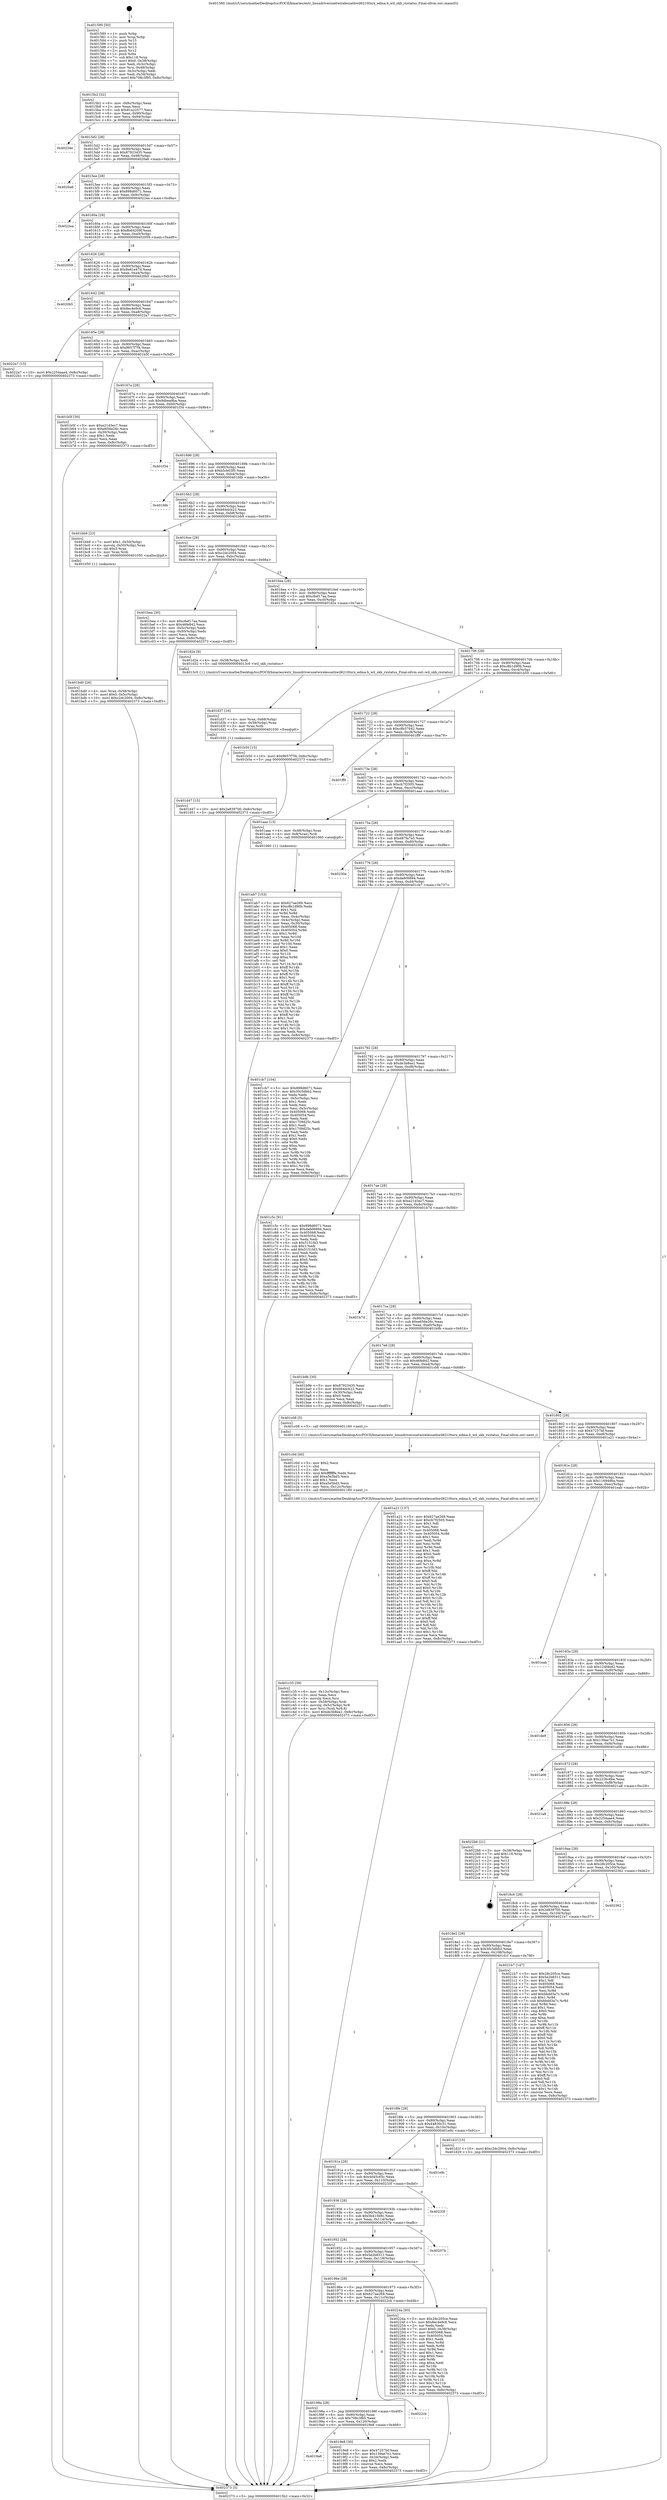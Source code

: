 digraph "0x401580" {
  label = "0x401580 (/mnt/c/Users/mathe/Desktop/tcc/POCII/binaries/extr_linuxdriversnetwirelessathwil6210txrx_edma.h_wil_skb_rxstatus_Final-ollvm.out::main(0))"
  labelloc = "t"
  node[shape=record]

  Entry [label="",width=0.3,height=0.3,shape=circle,fillcolor=black,style=filled]
  "0x4015b2" [label="{
     0x4015b2 [32]\l
     | [instrs]\l
     &nbsp;&nbsp;0x4015b2 \<+6\>: mov -0x8c(%rbp),%eax\l
     &nbsp;&nbsp;0x4015b8 \<+2\>: mov %eax,%ecx\l
     &nbsp;&nbsp;0x4015ba \<+6\>: sub $0x81a22577,%ecx\l
     &nbsp;&nbsp;0x4015c0 \<+6\>: mov %eax,-0x90(%rbp)\l
     &nbsp;&nbsp;0x4015c6 \<+6\>: mov %ecx,-0x94(%rbp)\l
     &nbsp;&nbsp;0x4015cc \<+6\>: je 000000000040234e \<main+0xdce\>\l
  }"]
  "0x40234e" [label="{
     0x40234e\l
  }", style=dashed]
  "0x4015d2" [label="{
     0x4015d2 [28]\l
     | [instrs]\l
     &nbsp;&nbsp;0x4015d2 \<+5\>: jmp 00000000004015d7 \<main+0x57\>\l
     &nbsp;&nbsp;0x4015d7 \<+6\>: mov -0x90(%rbp),%eax\l
     &nbsp;&nbsp;0x4015dd \<+5\>: sub $0x87923435,%eax\l
     &nbsp;&nbsp;0x4015e2 \<+6\>: mov %eax,-0x98(%rbp)\l
     &nbsp;&nbsp;0x4015e8 \<+6\>: je 00000000004020a6 \<main+0xb26\>\l
  }"]
  Exit [label="",width=0.3,height=0.3,shape=circle,fillcolor=black,style=filled,peripheries=2]
  "0x4020a6" [label="{
     0x4020a6\l
  }", style=dashed]
  "0x4015ee" [label="{
     0x4015ee [28]\l
     | [instrs]\l
     &nbsp;&nbsp;0x4015ee \<+5\>: jmp 00000000004015f3 \<main+0x73\>\l
     &nbsp;&nbsp;0x4015f3 \<+6\>: mov -0x90(%rbp),%eax\l
     &nbsp;&nbsp;0x4015f9 \<+5\>: sub $0x898d6071,%eax\l
     &nbsp;&nbsp;0x4015fe \<+6\>: mov %eax,-0x9c(%rbp)\l
     &nbsp;&nbsp;0x401604 \<+6\>: je 00000000004022ea \<main+0xd6a\>\l
  }"]
  "0x401d47" [label="{
     0x401d47 [15]\l
     | [instrs]\l
     &nbsp;&nbsp;0x401d47 \<+10\>: movl $0x2e839700,-0x8c(%rbp)\l
     &nbsp;&nbsp;0x401d51 \<+5\>: jmp 0000000000402373 \<main+0xdf3\>\l
  }"]
  "0x4022ea" [label="{
     0x4022ea\l
  }", style=dashed]
  "0x40160a" [label="{
     0x40160a [28]\l
     | [instrs]\l
     &nbsp;&nbsp;0x40160a \<+5\>: jmp 000000000040160f \<main+0x8f\>\l
     &nbsp;&nbsp;0x40160f \<+6\>: mov -0x90(%rbp),%eax\l
     &nbsp;&nbsp;0x401615 \<+5\>: sub $0x8b64209f,%eax\l
     &nbsp;&nbsp;0x40161a \<+6\>: mov %eax,-0xa0(%rbp)\l
     &nbsp;&nbsp;0x401620 \<+6\>: je 0000000000402059 \<main+0xad9\>\l
  }"]
  "0x401d37" [label="{
     0x401d37 [16]\l
     | [instrs]\l
     &nbsp;&nbsp;0x401d37 \<+4\>: mov %rax,-0x68(%rbp)\l
     &nbsp;&nbsp;0x401d3b \<+4\>: mov -0x58(%rbp),%rax\l
     &nbsp;&nbsp;0x401d3f \<+3\>: mov %rax,%rdi\l
     &nbsp;&nbsp;0x401d42 \<+5\>: call 0000000000401030 \<free@plt\>\l
     | [calls]\l
     &nbsp;&nbsp;0x401030 \{1\} (unknown)\l
  }"]
  "0x402059" [label="{
     0x402059\l
  }", style=dashed]
  "0x401626" [label="{
     0x401626 [28]\l
     | [instrs]\l
     &nbsp;&nbsp;0x401626 \<+5\>: jmp 000000000040162b \<main+0xab\>\l
     &nbsp;&nbsp;0x40162b \<+6\>: mov -0x90(%rbp),%eax\l
     &nbsp;&nbsp;0x401631 \<+5\>: sub $0x8e61e47d,%eax\l
     &nbsp;&nbsp;0x401636 \<+6\>: mov %eax,-0xa4(%rbp)\l
     &nbsp;&nbsp;0x40163c \<+6\>: je 00000000004020b5 \<main+0xb35\>\l
  }"]
  "0x401c35" [label="{
     0x401c35 [39]\l
     | [instrs]\l
     &nbsp;&nbsp;0x401c35 \<+6\>: mov -0x12c(%rbp),%ecx\l
     &nbsp;&nbsp;0x401c3b \<+3\>: imul %eax,%ecx\l
     &nbsp;&nbsp;0x401c3e \<+3\>: movslq %ecx,%rsi\l
     &nbsp;&nbsp;0x401c41 \<+4\>: mov -0x58(%rbp),%rdi\l
     &nbsp;&nbsp;0x401c45 \<+4\>: movslq -0x5c(%rbp),%r8\l
     &nbsp;&nbsp;0x401c49 \<+4\>: mov %rsi,(%rdi,%r8,8)\l
     &nbsp;&nbsp;0x401c4d \<+10\>: movl $0xde3b8ea1,-0x8c(%rbp)\l
     &nbsp;&nbsp;0x401c57 \<+5\>: jmp 0000000000402373 \<main+0xdf3\>\l
  }"]
  "0x4020b5" [label="{
     0x4020b5\l
  }", style=dashed]
  "0x401642" [label="{
     0x401642 [28]\l
     | [instrs]\l
     &nbsp;&nbsp;0x401642 \<+5\>: jmp 0000000000401647 \<main+0xc7\>\l
     &nbsp;&nbsp;0x401647 \<+6\>: mov -0x90(%rbp),%eax\l
     &nbsp;&nbsp;0x40164d \<+5\>: sub $0x8ec4e9c6,%eax\l
     &nbsp;&nbsp;0x401652 \<+6\>: mov %eax,-0xa8(%rbp)\l
     &nbsp;&nbsp;0x401658 \<+6\>: je 00000000004022a7 \<main+0xd27\>\l
  }"]
  "0x401c0d" [label="{
     0x401c0d [40]\l
     | [instrs]\l
     &nbsp;&nbsp;0x401c0d \<+5\>: mov $0x2,%ecx\l
     &nbsp;&nbsp;0x401c12 \<+1\>: cltd\l
     &nbsp;&nbsp;0x401c13 \<+2\>: idiv %ecx\l
     &nbsp;&nbsp;0x401c15 \<+6\>: imul $0xfffffffe,%edx,%ecx\l
     &nbsp;&nbsp;0x401c1b \<+6\>: add $0xa5e5bd3,%ecx\l
     &nbsp;&nbsp;0x401c21 \<+3\>: add $0x1,%ecx\l
     &nbsp;&nbsp;0x401c24 \<+6\>: sub $0xa5e5bd3,%ecx\l
     &nbsp;&nbsp;0x401c2a \<+6\>: mov %ecx,-0x12c(%rbp)\l
     &nbsp;&nbsp;0x401c30 \<+5\>: call 0000000000401160 \<next_i\>\l
     | [calls]\l
     &nbsp;&nbsp;0x401160 \{1\} (/mnt/c/Users/mathe/Desktop/tcc/POCII/binaries/extr_linuxdriversnetwirelessathwil6210txrx_edma.h_wil_skb_rxstatus_Final-ollvm.out::next_i)\l
  }"]
  "0x4022a7" [label="{
     0x4022a7 [15]\l
     | [instrs]\l
     &nbsp;&nbsp;0x4022a7 \<+10\>: movl $0x2254aae4,-0x8c(%rbp)\l
     &nbsp;&nbsp;0x4022b1 \<+5\>: jmp 0000000000402373 \<main+0xdf3\>\l
  }"]
  "0x40165e" [label="{
     0x40165e [28]\l
     | [instrs]\l
     &nbsp;&nbsp;0x40165e \<+5\>: jmp 0000000000401663 \<main+0xe3\>\l
     &nbsp;&nbsp;0x401663 \<+6\>: mov -0x90(%rbp),%eax\l
     &nbsp;&nbsp;0x401669 \<+5\>: sub $0x9657f7f4,%eax\l
     &nbsp;&nbsp;0x40166e \<+6\>: mov %eax,-0xac(%rbp)\l
     &nbsp;&nbsp;0x401674 \<+6\>: je 0000000000401b5f \<main+0x5df\>\l
  }"]
  "0x401bd0" [label="{
     0x401bd0 [26]\l
     | [instrs]\l
     &nbsp;&nbsp;0x401bd0 \<+4\>: mov %rax,-0x58(%rbp)\l
     &nbsp;&nbsp;0x401bd4 \<+7\>: movl $0x0,-0x5c(%rbp)\l
     &nbsp;&nbsp;0x401bdb \<+10\>: movl $0xc2dc2004,-0x8c(%rbp)\l
     &nbsp;&nbsp;0x401be5 \<+5\>: jmp 0000000000402373 \<main+0xdf3\>\l
  }"]
  "0x401b5f" [label="{
     0x401b5f [30]\l
     | [instrs]\l
     &nbsp;&nbsp;0x401b5f \<+5\>: mov $0xe21d3ec7,%eax\l
     &nbsp;&nbsp;0x401b64 \<+5\>: mov $0xe656e26c,%ecx\l
     &nbsp;&nbsp;0x401b69 \<+3\>: mov -0x30(%rbp),%edx\l
     &nbsp;&nbsp;0x401b6c \<+3\>: cmp $0x1,%edx\l
     &nbsp;&nbsp;0x401b6f \<+3\>: cmovl %ecx,%eax\l
     &nbsp;&nbsp;0x401b72 \<+6\>: mov %eax,-0x8c(%rbp)\l
     &nbsp;&nbsp;0x401b78 \<+5\>: jmp 0000000000402373 \<main+0xdf3\>\l
  }"]
  "0x40167a" [label="{
     0x40167a [28]\l
     | [instrs]\l
     &nbsp;&nbsp;0x40167a \<+5\>: jmp 000000000040167f \<main+0xff\>\l
     &nbsp;&nbsp;0x40167f \<+6\>: mov -0x90(%rbp),%eax\l
     &nbsp;&nbsp;0x401685 \<+5\>: sub $0x9dbea9ba,%eax\l
     &nbsp;&nbsp;0x40168a \<+6\>: mov %eax,-0xb0(%rbp)\l
     &nbsp;&nbsp;0x401690 \<+6\>: je 0000000000401f34 \<main+0x9b4\>\l
  }"]
  "0x401ab7" [label="{
     0x401ab7 [153]\l
     | [instrs]\l
     &nbsp;&nbsp;0x401ab7 \<+5\>: mov $0x627ae269,%ecx\l
     &nbsp;&nbsp;0x401abc \<+5\>: mov $0xc8b1d90b,%edx\l
     &nbsp;&nbsp;0x401ac1 \<+3\>: mov $0x1,%sil\l
     &nbsp;&nbsp;0x401ac4 \<+3\>: xor %r8d,%r8d\l
     &nbsp;&nbsp;0x401ac7 \<+3\>: mov %eax,-0x4c(%rbp)\l
     &nbsp;&nbsp;0x401aca \<+3\>: mov -0x4c(%rbp),%eax\l
     &nbsp;&nbsp;0x401acd \<+3\>: mov %eax,-0x30(%rbp)\l
     &nbsp;&nbsp;0x401ad0 \<+7\>: mov 0x405068,%eax\l
     &nbsp;&nbsp;0x401ad7 \<+8\>: mov 0x405054,%r9d\l
     &nbsp;&nbsp;0x401adf \<+4\>: sub $0x1,%r8d\l
     &nbsp;&nbsp;0x401ae3 \<+3\>: mov %eax,%r10d\l
     &nbsp;&nbsp;0x401ae6 \<+3\>: add %r8d,%r10d\l
     &nbsp;&nbsp;0x401ae9 \<+4\>: imul %r10d,%eax\l
     &nbsp;&nbsp;0x401aed \<+3\>: and $0x1,%eax\l
     &nbsp;&nbsp;0x401af0 \<+3\>: cmp $0x0,%eax\l
     &nbsp;&nbsp;0x401af3 \<+4\>: sete %r11b\l
     &nbsp;&nbsp;0x401af7 \<+4\>: cmp $0xa,%r9d\l
     &nbsp;&nbsp;0x401afb \<+3\>: setl %bl\l
     &nbsp;&nbsp;0x401afe \<+3\>: mov %r11b,%r14b\l
     &nbsp;&nbsp;0x401b01 \<+4\>: xor $0xff,%r14b\l
     &nbsp;&nbsp;0x401b05 \<+3\>: mov %bl,%r15b\l
     &nbsp;&nbsp;0x401b08 \<+4\>: xor $0xff,%r15b\l
     &nbsp;&nbsp;0x401b0c \<+4\>: xor $0x1,%sil\l
     &nbsp;&nbsp;0x401b10 \<+3\>: mov %r14b,%r12b\l
     &nbsp;&nbsp;0x401b13 \<+4\>: and $0xff,%r12b\l
     &nbsp;&nbsp;0x401b17 \<+3\>: and %sil,%r11b\l
     &nbsp;&nbsp;0x401b1a \<+3\>: mov %r15b,%r13b\l
     &nbsp;&nbsp;0x401b1d \<+4\>: and $0xff,%r13b\l
     &nbsp;&nbsp;0x401b21 \<+3\>: and %sil,%bl\l
     &nbsp;&nbsp;0x401b24 \<+3\>: or %r11b,%r12b\l
     &nbsp;&nbsp;0x401b27 \<+3\>: or %bl,%r13b\l
     &nbsp;&nbsp;0x401b2a \<+3\>: xor %r13b,%r12b\l
     &nbsp;&nbsp;0x401b2d \<+3\>: or %r15b,%r14b\l
     &nbsp;&nbsp;0x401b30 \<+4\>: xor $0xff,%r14b\l
     &nbsp;&nbsp;0x401b34 \<+4\>: or $0x1,%sil\l
     &nbsp;&nbsp;0x401b38 \<+3\>: and %sil,%r14b\l
     &nbsp;&nbsp;0x401b3b \<+3\>: or %r14b,%r12b\l
     &nbsp;&nbsp;0x401b3e \<+4\>: test $0x1,%r12b\l
     &nbsp;&nbsp;0x401b42 \<+3\>: cmovne %edx,%ecx\l
     &nbsp;&nbsp;0x401b45 \<+6\>: mov %ecx,-0x8c(%rbp)\l
     &nbsp;&nbsp;0x401b4b \<+5\>: jmp 0000000000402373 \<main+0xdf3\>\l
  }"]
  "0x401f34" [label="{
     0x401f34\l
  }", style=dashed]
  "0x401696" [label="{
     0x401696 [28]\l
     | [instrs]\l
     &nbsp;&nbsp;0x401696 \<+5\>: jmp 000000000040169b \<main+0x11b\>\l
     &nbsp;&nbsp;0x40169b \<+6\>: mov -0x90(%rbp),%eax\l
     &nbsp;&nbsp;0x4016a1 \<+5\>: sub $0xb5cb03f0,%eax\l
     &nbsp;&nbsp;0x4016a6 \<+6\>: mov %eax,-0xb4(%rbp)\l
     &nbsp;&nbsp;0x4016ac \<+6\>: je 0000000000401fdb \<main+0xa5b\>\l
  }"]
  "0x401580" [label="{
     0x401580 [50]\l
     | [instrs]\l
     &nbsp;&nbsp;0x401580 \<+1\>: push %rbp\l
     &nbsp;&nbsp;0x401581 \<+3\>: mov %rsp,%rbp\l
     &nbsp;&nbsp;0x401584 \<+2\>: push %r15\l
     &nbsp;&nbsp;0x401586 \<+2\>: push %r14\l
     &nbsp;&nbsp;0x401588 \<+2\>: push %r13\l
     &nbsp;&nbsp;0x40158a \<+2\>: push %r12\l
     &nbsp;&nbsp;0x40158c \<+1\>: push %rbx\l
     &nbsp;&nbsp;0x40158d \<+7\>: sub $0x118,%rsp\l
     &nbsp;&nbsp;0x401594 \<+7\>: movl $0x0,-0x38(%rbp)\l
     &nbsp;&nbsp;0x40159b \<+3\>: mov %edi,-0x3c(%rbp)\l
     &nbsp;&nbsp;0x40159e \<+4\>: mov %rsi,-0x48(%rbp)\l
     &nbsp;&nbsp;0x4015a2 \<+3\>: mov -0x3c(%rbp),%edi\l
     &nbsp;&nbsp;0x4015a5 \<+3\>: mov %edi,-0x34(%rbp)\l
     &nbsp;&nbsp;0x4015a8 \<+10\>: movl $0x708c3fb5,-0x8c(%rbp)\l
  }"]
  "0x401fdb" [label="{
     0x401fdb\l
  }", style=dashed]
  "0x4016b2" [label="{
     0x4016b2 [28]\l
     | [instrs]\l
     &nbsp;&nbsp;0x4016b2 \<+5\>: jmp 00000000004016b7 \<main+0x137\>\l
     &nbsp;&nbsp;0x4016b7 \<+6\>: mov -0x90(%rbp),%eax\l
     &nbsp;&nbsp;0x4016bd \<+5\>: sub $0xb64dcb22,%eax\l
     &nbsp;&nbsp;0x4016c2 \<+6\>: mov %eax,-0xb8(%rbp)\l
     &nbsp;&nbsp;0x4016c8 \<+6\>: je 0000000000401bb9 \<main+0x639\>\l
  }"]
  "0x402373" [label="{
     0x402373 [5]\l
     | [instrs]\l
     &nbsp;&nbsp;0x402373 \<+5\>: jmp 00000000004015b2 \<main+0x32\>\l
  }"]
  "0x401bb9" [label="{
     0x401bb9 [23]\l
     | [instrs]\l
     &nbsp;&nbsp;0x401bb9 \<+7\>: movl $0x1,-0x50(%rbp)\l
     &nbsp;&nbsp;0x401bc0 \<+4\>: movslq -0x50(%rbp),%rax\l
     &nbsp;&nbsp;0x401bc4 \<+4\>: shl $0x3,%rax\l
     &nbsp;&nbsp;0x401bc8 \<+3\>: mov %rax,%rdi\l
     &nbsp;&nbsp;0x401bcb \<+5\>: call 0000000000401050 \<malloc@plt\>\l
     | [calls]\l
     &nbsp;&nbsp;0x401050 \{1\} (unknown)\l
  }"]
  "0x4016ce" [label="{
     0x4016ce [28]\l
     | [instrs]\l
     &nbsp;&nbsp;0x4016ce \<+5\>: jmp 00000000004016d3 \<main+0x153\>\l
     &nbsp;&nbsp;0x4016d3 \<+6\>: mov -0x90(%rbp),%eax\l
     &nbsp;&nbsp;0x4016d9 \<+5\>: sub $0xc2dc2004,%eax\l
     &nbsp;&nbsp;0x4016de \<+6\>: mov %eax,-0xbc(%rbp)\l
     &nbsp;&nbsp;0x4016e4 \<+6\>: je 0000000000401bea \<main+0x66a\>\l
  }"]
  "0x4019a6" [label="{
     0x4019a6\l
  }", style=dashed]
  "0x401bea" [label="{
     0x401bea [30]\l
     | [instrs]\l
     &nbsp;&nbsp;0x401bea \<+5\>: mov $0xc6ef17aa,%eax\l
     &nbsp;&nbsp;0x401bef \<+5\>: mov $0x46fe842,%ecx\l
     &nbsp;&nbsp;0x401bf4 \<+3\>: mov -0x5c(%rbp),%edx\l
     &nbsp;&nbsp;0x401bf7 \<+3\>: cmp -0x50(%rbp),%edx\l
     &nbsp;&nbsp;0x401bfa \<+3\>: cmovl %ecx,%eax\l
     &nbsp;&nbsp;0x401bfd \<+6\>: mov %eax,-0x8c(%rbp)\l
     &nbsp;&nbsp;0x401c03 \<+5\>: jmp 0000000000402373 \<main+0xdf3\>\l
  }"]
  "0x4016ea" [label="{
     0x4016ea [28]\l
     | [instrs]\l
     &nbsp;&nbsp;0x4016ea \<+5\>: jmp 00000000004016ef \<main+0x16f\>\l
     &nbsp;&nbsp;0x4016ef \<+6\>: mov -0x90(%rbp),%eax\l
     &nbsp;&nbsp;0x4016f5 \<+5\>: sub $0xc6ef17aa,%eax\l
     &nbsp;&nbsp;0x4016fa \<+6\>: mov %eax,-0xc0(%rbp)\l
     &nbsp;&nbsp;0x401700 \<+6\>: je 0000000000401d2e \<main+0x7ae\>\l
  }"]
  "0x4019e8" [label="{
     0x4019e8 [30]\l
     | [instrs]\l
     &nbsp;&nbsp;0x4019e8 \<+5\>: mov $0x47257bf,%eax\l
     &nbsp;&nbsp;0x4019ed \<+5\>: mov $0x139ae7e1,%ecx\l
     &nbsp;&nbsp;0x4019f2 \<+3\>: mov -0x34(%rbp),%edx\l
     &nbsp;&nbsp;0x4019f5 \<+3\>: cmp $0x2,%edx\l
     &nbsp;&nbsp;0x4019f8 \<+3\>: cmovne %ecx,%eax\l
     &nbsp;&nbsp;0x4019fb \<+6\>: mov %eax,-0x8c(%rbp)\l
     &nbsp;&nbsp;0x401a01 \<+5\>: jmp 0000000000402373 \<main+0xdf3\>\l
  }"]
  "0x401d2e" [label="{
     0x401d2e [9]\l
     | [instrs]\l
     &nbsp;&nbsp;0x401d2e \<+4\>: mov -0x58(%rbp),%rdi\l
     &nbsp;&nbsp;0x401d32 \<+5\>: call 00000000004013c0 \<wil_skb_rxstatus\>\l
     | [calls]\l
     &nbsp;&nbsp;0x4013c0 \{1\} (/mnt/c/Users/mathe/Desktop/tcc/POCII/binaries/extr_linuxdriversnetwirelessathwil6210txrx_edma.h_wil_skb_rxstatus_Final-ollvm.out::wil_skb_rxstatus)\l
  }"]
  "0x401706" [label="{
     0x401706 [28]\l
     | [instrs]\l
     &nbsp;&nbsp;0x401706 \<+5\>: jmp 000000000040170b \<main+0x18b\>\l
     &nbsp;&nbsp;0x40170b \<+6\>: mov -0x90(%rbp),%eax\l
     &nbsp;&nbsp;0x401711 \<+5\>: sub $0xc8b1d90b,%eax\l
     &nbsp;&nbsp;0x401716 \<+6\>: mov %eax,-0xc4(%rbp)\l
     &nbsp;&nbsp;0x40171c \<+6\>: je 0000000000401b50 \<main+0x5d0\>\l
  }"]
  "0x40198a" [label="{
     0x40198a [28]\l
     | [instrs]\l
     &nbsp;&nbsp;0x40198a \<+5\>: jmp 000000000040198f \<main+0x40f\>\l
     &nbsp;&nbsp;0x40198f \<+6\>: mov -0x90(%rbp),%eax\l
     &nbsp;&nbsp;0x401995 \<+5\>: sub $0x708c3fb5,%eax\l
     &nbsp;&nbsp;0x40199a \<+6\>: mov %eax,-0x120(%rbp)\l
     &nbsp;&nbsp;0x4019a0 \<+6\>: je 00000000004019e8 \<main+0x468\>\l
  }"]
  "0x401b50" [label="{
     0x401b50 [15]\l
     | [instrs]\l
     &nbsp;&nbsp;0x401b50 \<+10\>: movl $0x9657f7f4,-0x8c(%rbp)\l
     &nbsp;&nbsp;0x401b5a \<+5\>: jmp 0000000000402373 \<main+0xdf3\>\l
  }"]
  "0x401722" [label="{
     0x401722 [28]\l
     | [instrs]\l
     &nbsp;&nbsp;0x401722 \<+5\>: jmp 0000000000401727 \<main+0x1a7\>\l
     &nbsp;&nbsp;0x401727 \<+6\>: mov -0x90(%rbp),%eax\l
     &nbsp;&nbsp;0x40172d \<+5\>: sub $0xc8b37042,%eax\l
     &nbsp;&nbsp;0x401732 \<+6\>: mov %eax,-0xc8(%rbp)\l
     &nbsp;&nbsp;0x401738 \<+6\>: je 0000000000401ff9 \<main+0xa79\>\l
  }"]
  "0x4022cb" [label="{
     0x4022cb\l
  }", style=dashed]
  "0x401ff9" [label="{
     0x401ff9\l
  }", style=dashed]
  "0x40173e" [label="{
     0x40173e [28]\l
     | [instrs]\l
     &nbsp;&nbsp;0x40173e \<+5\>: jmp 0000000000401743 \<main+0x1c3\>\l
     &nbsp;&nbsp;0x401743 \<+6\>: mov -0x90(%rbp),%eax\l
     &nbsp;&nbsp;0x401749 \<+5\>: sub $0xcb7f2505,%eax\l
     &nbsp;&nbsp;0x40174e \<+6\>: mov %eax,-0xcc(%rbp)\l
     &nbsp;&nbsp;0x401754 \<+6\>: je 0000000000401aaa \<main+0x52a\>\l
  }"]
  "0x40196e" [label="{
     0x40196e [28]\l
     | [instrs]\l
     &nbsp;&nbsp;0x40196e \<+5\>: jmp 0000000000401973 \<main+0x3f3\>\l
     &nbsp;&nbsp;0x401973 \<+6\>: mov -0x90(%rbp),%eax\l
     &nbsp;&nbsp;0x401979 \<+5\>: sub $0x627ae269,%eax\l
     &nbsp;&nbsp;0x40197e \<+6\>: mov %eax,-0x11c(%rbp)\l
     &nbsp;&nbsp;0x401984 \<+6\>: je 00000000004022cb \<main+0xd4b\>\l
  }"]
  "0x401aaa" [label="{
     0x401aaa [13]\l
     | [instrs]\l
     &nbsp;&nbsp;0x401aaa \<+4\>: mov -0x48(%rbp),%rax\l
     &nbsp;&nbsp;0x401aae \<+4\>: mov 0x8(%rax),%rdi\l
     &nbsp;&nbsp;0x401ab2 \<+5\>: call 0000000000401060 \<atoi@plt\>\l
     | [calls]\l
     &nbsp;&nbsp;0x401060 \{1\} (unknown)\l
  }"]
  "0x40175a" [label="{
     0x40175a [28]\l
     | [instrs]\l
     &nbsp;&nbsp;0x40175a \<+5\>: jmp 000000000040175f \<main+0x1df\>\l
     &nbsp;&nbsp;0x40175f \<+6\>: mov -0x90(%rbp),%eax\l
     &nbsp;&nbsp;0x401765 \<+5\>: sub $0xd87fa7a5,%eax\l
     &nbsp;&nbsp;0x40176a \<+6\>: mov %eax,-0xd0(%rbp)\l
     &nbsp;&nbsp;0x401770 \<+6\>: je 000000000040230e \<main+0xd8e\>\l
  }"]
  "0x40224a" [label="{
     0x40224a [93]\l
     | [instrs]\l
     &nbsp;&nbsp;0x40224a \<+5\>: mov $0x28c205ce,%eax\l
     &nbsp;&nbsp;0x40224f \<+5\>: mov $0x8ec4e9c6,%ecx\l
     &nbsp;&nbsp;0x402254 \<+2\>: xor %edx,%edx\l
     &nbsp;&nbsp;0x402256 \<+7\>: movl $0x0,-0x38(%rbp)\l
     &nbsp;&nbsp;0x40225d \<+7\>: mov 0x405068,%esi\l
     &nbsp;&nbsp;0x402264 \<+7\>: mov 0x405054,%edi\l
     &nbsp;&nbsp;0x40226b \<+3\>: sub $0x1,%edx\l
     &nbsp;&nbsp;0x40226e \<+3\>: mov %esi,%r8d\l
     &nbsp;&nbsp;0x402271 \<+3\>: add %edx,%r8d\l
     &nbsp;&nbsp;0x402274 \<+4\>: imul %r8d,%esi\l
     &nbsp;&nbsp;0x402278 \<+3\>: and $0x1,%esi\l
     &nbsp;&nbsp;0x40227b \<+3\>: cmp $0x0,%esi\l
     &nbsp;&nbsp;0x40227e \<+4\>: sete %r9b\l
     &nbsp;&nbsp;0x402282 \<+3\>: cmp $0xa,%edi\l
     &nbsp;&nbsp;0x402285 \<+4\>: setl %r10b\l
     &nbsp;&nbsp;0x402289 \<+3\>: mov %r9b,%r11b\l
     &nbsp;&nbsp;0x40228c \<+3\>: and %r10b,%r11b\l
     &nbsp;&nbsp;0x40228f \<+3\>: xor %r10b,%r9b\l
     &nbsp;&nbsp;0x402292 \<+3\>: or %r9b,%r11b\l
     &nbsp;&nbsp;0x402295 \<+4\>: test $0x1,%r11b\l
     &nbsp;&nbsp;0x402299 \<+3\>: cmovne %ecx,%eax\l
     &nbsp;&nbsp;0x40229c \<+6\>: mov %eax,-0x8c(%rbp)\l
     &nbsp;&nbsp;0x4022a2 \<+5\>: jmp 0000000000402373 \<main+0xdf3\>\l
  }"]
  "0x40230e" [label="{
     0x40230e\l
  }", style=dashed]
  "0x401776" [label="{
     0x401776 [28]\l
     | [instrs]\l
     &nbsp;&nbsp;0x401776 \<+5\>: jmp 000000000040177b \<main+0x1fb\>\l
     &nbsp;&nbsp;0x40177b \<+6\>: mov -0x90(%rbp),%eax\l
     &nbsp;&nbsp;0x401781 \<+5\>: sub $0xda606894,%eax\l
     &nbsp;&nbsp;0x401786 \<+6\>: mov %eax,-0xd4(%rbp)\l
     &nbsp;&nbsp;0x40178c \<+6\>: je 0000000000401cb7 \<main+0x737\>\l
  }"]
  "0x401952" [label="{
     0x401952 [28]\l
     | [instrs]\l
     &nbsp;&nbsp;0x401952 \<+5\>: jmp 0000000000401957 \<main+0x3d7\>\l
     &nbsp;&nbsp;0x401957 \<+6\>: mov -0x90(%rbp),%eax\l
     &nbsp;&nbsp;0x40195d \<+5\>: sub $0x5e2b8311,%eax\l
     &nbsp;&nbsp;0x401962 \<+6\>: mov %eax,-0x118(%rbp)\l
     &nbsp;&nbsp;0x401968 \<+6\>: je 000000000040224a \<main+0xcca\>\l
  }"]
  "0x401cb7" [label="{
     0x401cb7 [104]\l
     | [instrs]\l
     &nbsp;&nbsp;0x401cb7 \<+5\>: mov $0x898d6071,%eax\l
     &nbsp;&nbsp;0x401cbc \<+5\>: mov $0x30c5dbb2,%ecx\l
     &nbsp;&nbsp;0x401cc1 \<+2\>: xor %edx,%edx\l
     &nbsp;&nbsp;0x401cc3 \<+3\>: mov -0x5c(%rbp),%esi\l
     &nbsp;&nbsp;0x401cc6 \<+3\>: sub $0x1,%edx\l
     &nbsp;&nbsp;0x401cc9 \<+2\>: sub %edx,%esi\l
     &nbsp;&nbsp;0x401ccb \<+3\>: mov %esi,-0x5c(%rbp)\l
     &nbsp;&nbsp;0x401cce \<+7\>: mov 0x405068,%edx\l
     &nbsp;&nbsp;0x401cd5 \<+7\>: mov 0x405054,%esi\l
     &nbsp;&nbsp;0x401cdc \<+2\>: mov %edx,%edi\l
     &nbsp;&nbsp;0x401cde \<+6\>: add $0x1709d25c,%edi\l
     &nbsp;&nbsp;0x401ce4 \<+3\>: sub $0x1,%edi\l
     &nbsp;&nbsp;0x401ce7 \<+6\>: sub $0x1709d25c,%edi\l
     &nbsp;&nbsp;0x401ced \<+3\>: imul %edi,%edx\l
     &nbsp;&nbsp;0x401cf0 \<+3\>: and $0x1,%edx\l
     &nbsp;&nbsp;0x401cf3 \<+3\>: cmp $0x0,%edx\l
     &nbsp;&nbsp;0x401cf6 \<+4\>: sete %r8b\l
     &nbsp;&nbsp;0x401cfa \<+3\>: cmp $0xa,%esi\l
     &nbsp;&nbsp;0x401cfd \<+4\>: setl %r9b\l
     &nbsp;&nbsp;0x401d01 \<+3\>: mov %r8b,%r10b\l
     &nbsp;&nbsp;0x401d04 \<+3\>: and %r9b,%r10b\l
     &nbsp;&nbsp;0x401d07 \<+3\>: xor %r9b,%r8b\l
     &nbsp;&nbsp;0x401d0a \<+3\>: or %r8b,%r10b\l
     &nbsp;&nbsp;0x401d0d \<+4\>: test $0x1,%r10b\l
     &nbsp;&nbsp;0x401d11 \<+3\>: cmovne %ecx,%eax\l
     &nbsp;&nbsp;0x401d14 \<+6\>: mov %eax,-0x8c(%rbp)\l
     &nbsp;&nbsp;0x401d1a \<+5\>: jmp 0000000000402373 \<main+0xdf3\>\l
  }"]
  "0x401792" [label="{
     0x401792 [28]\l
     | [instrs]\l
     &nbsp;&nbsp;0x401792 \<+5\>: jmp 0000000000401797 \<main+0x217\>\l
     &nbsp;&nbsp;0x401797 \<+6\>: mov -0x90(%rbp),%eax\l
     &nbsp;&nbsp;0x40179d \<+5\>: sub $0xde3b8ea1,%eax\l
     &nbsp;&nbsp;0x4017a2 \<+6\>: mov %eax,-0xd8(%rbp)\l
     &nbsp;&nbsp;0x4017a8 \<+6\>: je 0000000000401c5c \<main+0x6dc\>\l
  }"]
  "0x40207b" [label="{
     0x40207b\l
  }", style=dashed]
  "0x401c5c" [label="{
     0x401c5c [91]\l
     | [instrs]\l
     &nbsp;&nbsp;0x401c5c \<+5\>: mov $0x898d6071,%eax\l
     &nbsp;&nbsp;0x401c61 \<+5\>: mov $0xda606894,%ecx\l
     &nbsp;&nbsp;0x401c66 \<+7\>: mov 0x405068,%edx\l
     &nbsp;&nbsp;0x401c6d \<+7\>: mov 0x405054,%esi\l
     &nbsp;&nbsp;0x401c74 \<+2\>: mov %edx,%edi\l
     &nbsp;&nbsp;0x401c76 \<+6\>: sub $0x5151fd3,%edi\l
     &nbsp;&nbsp;0x401c7c \<+3\>: sub $0x1,%edi\l
     &nbsp;&nbsp;0x401c7f \<+6\>: add $0x5151fd3,%edi\l
     &nbsp;&nbsp;0x401c85 \<+3\>: imul %edi,%edx\l
     &nbsp;&nbsp;0x401c88 \<+3\>: and $0x1,%edx\l
     &nbsp;&nbsp;0x401c8b \<+3\>: cmp $0x0,%edx\l
     &nbsp;&nbsp;0x401c8e \<+4\>: sete %r8b\l
     &nbsp;&nbsp;0x401c92 \<+3\>: cmp $0xa,%esi\l
     &nbsp;&nbsp;0x401c95 \<+4\>: setl %r9b\l
     &nbsp;&nbsp;0x401c99 \<+3\>: mov %r8b,%r10b\l
     &nbsp;&nbsp;0x401c9c \<+3\>: and %r9b,%r10b\l
     &nbsp;&nbsp;0x401c9f \<+3\>: xor %r9b,%r8b\l
     &nbsp;&nbsp;0x401ca2 \<+3\>: or %r8b,%r10b\l
     &nbsp;&nbsp;0x401ca5 \<+4\>: test $0x1,%r10b\l
     &nbsp;&nbsp;0x401ca9 \<+3\>: cmovne %ecx,%eax\l
     &nbsp;&nbsp;0x401cac \<+6\>: mov %eax,-0x8c(%rbp)\l
     &nbsp;&nbsp;0x401cb2 \<+5\>: jmp 0000000000402373 \<main+0xdf3\>\l
  }"]
  "0x4017ae" [label="{
     0x4017ae [28]\l
     | [instrs]\l
     &nbsp;&nbsp;0x4017ae \<+5\>: jmp 00000000004017b3 \<main+0x233\>\l
     &nbsp;&nbsp;0x4017b3 \<+6\>: mov -0x90(%rbp),%eax\l
     &nbsp;&nbsp;0x4017b9 \<+5\>: sub $0xe21d3ec7,%eax\l
     &nbsp;&nbsp;0x4017be \<+6\>: mov %eax,-0xdc(%rbp)\l
     &nbsp;&nbsp;0x4017c4 \<+6\>: je 0000000000401b7d \<main+0x5fd\>\l
  }"]
  "0x401936" [label="{
     0x401936 [28]\l
     | [instrs]\l
     &nbsp;&nbsp;0x401936 \<+5\>: jmp 000000000040193b \<main+0x3bb\>\l
     &nbsp;&nbsp;0x40193b \<+6\>: mov -0x90(%rbp),%eax\l
     &nbsp;&nbsp;0x401941 \<+5\>: sub $0x5b415b9c,%eax\l
     &nbsp;&nbsp;0x401946 \<+6\>: mov %eax,-0x114(%rbp)\l
     &nbsp;&nbsp;0x40194c \<+6\>: je 000000000040207b \<main+0xafb\>\l
  }"]
  "0x401b7d" [label="{
     0x401b7d\l
  }", style=dashed]
  "0x4017ca" [label="{
     0x4017ca [28]\l
     | [instrs]\l
     &nbsp;&nbsp;0x4017ca \<+5\>: jmp 00000000004017cf \<main+0x24f\>\l
     &nbsp;&nbsp;0x4017cf \<+6\>: mov -0x90(%rbp),%eax\l
     &nbsp;&nbsp;0x4017d5 \<+5\>: sub $0xe656e26c,%eax\l
     &nbsp;&nbsp;0x4017da \<+6\>: mov %eax,-0xe0(%rbp)\l
     &nbsp;&nbsp;0x4017e0 \<+6\>: je 0000000000401b9b \<main+0x61b\>\l
  }"]
  "0x40233f" [label="{
     0x40233f\l
  }", style=dashed]
  "0x401b9b" [label="{
     0x401b9b [30]\l
     | [instrs]\l
     &nbsp;&nbsp;0x401b9b \<+5\>: mov $0x87923435,%eax\l
     &nbsp;&nbsp;0x401ba0 \<+5\>: mov $0xb64dcb22,%ecx\l
     &nbsp;&nbsp;0x401ba5 \<+3\>: mov -0x30(%rbp),%edx\l
     &nbsp;&nbsp;0x401ba8 \<+3\>: cmp $0x0,%edx\l
     &nbsp;&nbsp;0x401bab \<+3\>: cmove %ecx,%eax\l
     &nbsp;&nbsp;0x401bae \<+6\>: mov %eax,-0x8c(%rbp)\l
     &nbsp;&nbsp;0x401bb4 \<+5\>: jmp 0000000000402373 \<main+0xdf3\>\l
  }"]
  "0x4017e6" [label="{
     0x4017e6 [28]\l
     | [instrs]\l
     &nbsp;&nbsp;0x4017e6 \<+5\>: jmp 00000000004017eb \<main+0x26b\>\l
     &nbsp;&nbsp;0x4017eb \<+6\>: mov -0x90(%rbp),%eax\l
     &nbsp;&nbsp;0x4017f1 \<+5\>: sub $0x46fe842,%eax\l
     &nbsp;&nbsp;0x4017f6 \<+6\>: mov %eax,-0xe4(%rbp)\l
     &nbsp;&nbsp;0x4017fc \<+6\>: je 0000000000401c08 \<main+0x688\>\l
  }"]
  "0x40191a" [label="{
     0x40191a [28]\l
     | [instrs]\l
     &nbsp;&nbsp;0x40191a \<+5\>: jmp 000000000040191f \<main+0x39f\>\l
     &nbsp;&nbsp;0x40191f \<+6\>: mov -0x90(%rbp),%eax\l
     &nbsp;&nbsp;0x401925 \<+5\>: sub $0x4d45c65c,%eax\l
     &nbsp;&nbsp;0x40192a \<+6\>: mov %eax,-0x110(%rbp)\l
     &nbsp;&nbsp;0x401930 \<+6\>: je 000000000040233f \<main+0xdbf\>\l
  }"]
  "0x401c08" [label="{
     0x401c08 [5]\l
     | [instrs]\l
     &nbsp;&nbsp;0x401c08 \<+5\>: call 0000000000401160 \<next_i\>\l
     | [calls]\l
     &nbsp;&nbsp;0x401160 \{1\} (/mnt/c/Users/mathe/Desktop/tcc/POCII/binaries/extr_linuxdriversnetwirelessathwil6210txrx_edma.h_wil_skb_rxstatus_Final-ollvm.out::next_i)\l
  }"]
  "0x401802" [label="{
     0x401802 [28]\l
     | [instrs]\l
     &nbsp;&nbsp;0x401802 \<+5\>: jmp 0000000000401807 \<main+0x287\>\l
     &nbsp;&nbsp;0x401807 \<+6\>: mov -0x90(%rbp),%eax\l
     &nbsp;&nbsp;0x40180d \<+5\>: sub $0x47257bf,%eax\l
     &nbsp;&nbsp;0x401812 \<+6\>: mov %eax,-0xe8(%rbp)\l
     &nbsp;&nbsp;0x401818 \<+6\>: je 0000000000401a21 \<main+0x4a1\>\l
  }"]
  "0x401e9c" [label="{
     0x401e9c\l
  }", style=dashed]
  "0x401a21" [label="{
     0x401a21 [137]\l
     | [instrs]\l
     &nbsp;&nbsp;0x401a21 \<+5\>: mov $0x627ae269,%eax\l
     &nbsp;&nbsp;0x401a26 \<+5\>: mov $0xcb7f2505,%ecx\l
     &nbsp;&nbsp;0x401a2b \<+2\>: mov $0x1,%dl\l
     &nbsp;&nbsp;0x401a2d \<+2\>: xor %esi,%esi\l
     &nbsp;&nbsp;0x401a2f \<+7\>: mov 0x405068,%edi\l
     &nbsp;&nbsp;0x401a36 \<+8\>: mov 0x405054,%r8d\l
     &nbsp;&nbsp;0x401a3e \<+3\>: sub $0x1,%esi\l
     &nbsp;&nbsp;0x401a41 \<+3\>: mov %edi,%r9d\l
     &nbsp;&nbsp;0x401a44 \<+3\>: add %esi,%r9d\l
     &nbsp;&nbsp;0x401a47 \<+4\>: imul %r9d,%edi\l
     &nbsp;&nbsp;0x401a4b \<+3\>: and $0x1,%edi\l
     &nbsp;&nbsp;0x401a4e \<+3\>: cmp $0x0,%edi\l
     &nbsp;&nbsp;0x401a51 \<+4\>: sete %r10b\l
     &nbsp;&nbsp;0x401a55 \<+4\>: cmp $0xa,%r8d\l
     &nbsp;&nbsp;0x401a59 \<+4\>: setl %r11b\l
     &nbsp;&nbsp;0x401a5d \<+3\>: mov %r10b,%bl\l
     &nbsp;&nbsp;0x401a60 \<+3\>: xor $0xff,%bl\l
     &nbsp;&nbsp;0x401a63 \<+3\>: mov %r11b,%r14b\l
     &nbsp;&nbsp;0x401a66 \<+4\>: xor $0xff,%r14b\l
     &nbsp;&nbsp;0x401a6a \<+3\>: xor $0x0,%dl\l
     &nbsp;&nbsp;0x401a6d \<+3\>: mov %bl,%r15b\l
     &nbsp;&nbsp;0x401a70 \<+4\>: and $0x0,%r15b\l
     &nbsp;&nbsp;0x401a74 \<+3\>: and %dl,%r10b\l
     &nbsp;&nbsp;0x401a77 \<+3\>: mov %r14b,%r12b\l
     &nbsp;&nbsp;0x401a7a \<+4\>: and $0x0,%r12b\l
     &nbsp;&nbsp;0x401a7e \<+3\>: and %dl,%r11b\l
     &nbsp;&nbsp;0x401a81 \<+3\>: or %r10b,%r15b\l
     &nbsp;&nbsp;0x401a84 \<+3\>: or %r11b,%r12b\l
     &nbsp;&nbsp;0x401a87 \<+3\>: xor %r12b,%r15b\l
     &nbsp;&nbsp;0x401a8a \<+3\>: or %r14b,%bl\l
     &nbsp;&nbsp;0x401a8d \<+3\>: xor $0xff,%bl\l
     &nbsp;&nbsp;0x401a90 \<+3\>: or $0x0,%dl\l
     &nbsp;&nbsp;0x401a93 \<+2\>: and %dl,%bl\l
     &nbsp;&nbsp;0x401a95 \<+3\>: or %bl,%r15b\l
     &nbsp;&nbsp;0x401a98 \<+4\>: test $0x1,%r15b\l
     &nbsp;&nbsp;0x401a9c \<+3\>: cmovne %ecx,%eax\l
     &nbsp;&nbsp;0x401a9f \<+6\>: mov %eax,-0x8c(%rbp)\l
     &nbsp;&nbsp;0x401aa5 \<+5\>: jmp 0000000000402373 \<main+0xdf3\>\l
  }"]
  "0x40181e" [label="{
     0x40181e [28]\l
     | [instrs]\l
     &nbsp;&nbsp;0x40181e \<+5\>: jmp 0000000000401823 \<main+0x2a3\>\l
     &nbsp;&nbsp;0x401823 \<+6\>: mov -0x90(%rbp),%eax\l
     &nbsp;&nbsp;0x401829 \<+5\>: sub $0x11694d6a,%eax\l
     &nbsp;&nbsp;0x40182e \<+6\>: mov %eax,-0xec(%rbp)\l
     &nbsp;&nbsp;0x401834 \<+6\>: je 0000000000401eab \<main+0x92b\>\l
  }"]
  "0x4018fe" [label="{
     0x4018fe [28]\l
     | [instrs]\l
     &nbsp;&nbsp;0x4018fe \<+5\>: jmp 0000000000401903 \<main+0x383\>\l
     &nbsp;&nbsp;0x401903 \<+6\>: mov -0x90(%rbp),%eax\l
     &nbsp;&nbsp;0x401909 \<+5\>: sub $0x44830c31,%eax\l
     &nbsp;&nbsp;0x40190e \<+6\>: mov %eax,-0x10c(%rbp)\l
     &nbsp;&nbsp;0x401914 \<+6\>: je 0000000000401e9c \<main+0x91c\>\l
  }"]
  "0x401eab" [label="{
     0x401eab\l
  }", style=dashed]
  "0x40183a" [label="{
     0x40183a [28]\l
     | [instrs]\l
     &nbsp;&nbsp;0x40183a \<+5\>: jmp 000000000040183f \<main+0x2bf\>\l
     &nbsp;&nbsp;0x40183f \<+6\>: mov -0x90(%rbp),%eax\l
     &nbsp;&nbsp;0x401845 \<+5\>: sub $0x124f4ed2,%eax\l
     &nbsp;&nbsp;0x40184a \<+6\>: mov %eax,-0xf0(%rbp)\l
     &nbsp;&nbsp;0x401850 \<+6\>: je 0000000000401de9 \<main+0x869\>\l
  }"]
  "0x401d1f" [label="{
     0x401d1f [15]\l
     | [instrs]\l
     &nbsp;&nbsp;0x401d1f \<+10\>: movl $0xc2dc2004,-0x8c(%rbp)\l
     &nbsp;&nbsp;0x401d29 \<+5\>: jmp 0000000000402373 \<main+0xdf3\>\l
  }"]
  "0x401de9" [label="{
     0x401de9\l
  }", style=dashed]
  "0x401856" [label="{
     0x401856 [28]\l
     | [instrs]\l
     &nbsp;&nbsp;0x401856 \<+5\>: jmp 000000000040185b \<main+0x2db\>\l
     &nbsp;&nbsp;0x40185b \<+6\>: mov -0x90(%rbp),%eax\l
     &nbsp;&nbsp;0x401861 \<+5\>: sub $0x139ae7e1,%eax\l
     &nbsp;&nbsp;0x401866 \<+6\>: mov %eax,-0xf4(%rbp)\l
     &nbsp;&nbsp;0x40186c \<+6\>: je 0000000000401a06 \<main+0x486\>\l
  }"]
  "0x4018e2" [label="{
     0x4018e2 [28]\l
     | [instrs]\l
     &nbsp;&nbsp;0x4018e2 \<+5\>: jmp 00000000004018e7 \<main+0x367\>\l
     &nbsp;&nbsp;0x4018e7 \<+6\>: mov -0x90(%rbp),%eax\l
     &nbsp;&nbsp;0x4018ed \<+5\>: sub $0x30c5dbb2,%eax\l
     &nbsp;&nbsp;0x4018f2 \<+6\>: mov %eax,-0x108(%rbp)\l
     &nbsp;&nbsp;0x4018f8 \<+6\>: je 0000000000401d1f \<main+0x79f\>\l
  }"]
  "0x401a06" [label="{
     0x401a06\l
  }", style=dashed]
  "0x401872" [label="{
     0x401872 [28]\l
     | [instrs]\l
     &nbsp;&nbsp;0x401872 \<+5\>: jmp 0000000000401877 \<main+0x2f7\>\l
     &nbsp;&nbsp;0x401877 \<+6\>: mov -0x90(%rbp),%eax\l
     &nbsp;&nbsp;0x40187d \<+5\>: sub $0x2226c6be,%eax\l
     &nbsp;&nbsp;0x401882 \<+6\>: mov %eax,-0xf8(%rbp)\l
     &nbsp;&nbsp;0x401888 \<+6\>: je 00000000004021a8 \<main+0xc28\>\l
  }"]
  "0x4021b7" [label="{
     0x4021b7 [147]\l
     | [instrs]\l
     &nbsp;&nbsp;0x4021b7 \<+5\>: mov $0x28c205ce,%eax\l
     &nbsp;&nbsp;0x4021bc \<+5\>: mov $0x5e2b8311,%ecx\l
     &nbsp;&nbsp;0x4021c1 \<+2\>: mov $0x1,%dl\l
     &nbsp;&nbsp;0x4021c3 \<+7\>: mov 0x405068,%esi\l
     &nbsp;&nbsp;0x4021ca \<+7\>: mov 0x405054,%edi\l
     &nbsp;&nbsp;0x4021d1 \<+3\>: mov %esi,%r8d\l
     &nbsp;&nbsp;0x4021d4 \<+7\>: add $0xbbdd3a7c,%r8d\l
     &nbsp;&nbsp;0x4021db \<+4\>: sub $0x1,%r8d\l
     &nbsp;&nbsp;0x4021df \<+7\>: sub $0xbbdd3a7c,%r8d\l
     &nbsp;&nbsp;0x4021e6 \<+4\>: imul %r8d,%esi\l
     &nbsp;&nbsp;0x4021ea \<+3\>: and $0x1,%esi\l
     &nbsp;&nbsp;0x4021ed \<+3\>: cmp $0x0,%esi\l
     &nbsp;&nbsp;0x4021f0 \<+4\>: sete %r9b\l
     &nbsp;&nbsp;0x4021f4 \<+3\>: cmp $0xa,%edi\l
     &nbsp;&nbsp;0x4021f7 \<+4\>: setl %r10b\l
     &nbsp;&nbsp;0x4021fb \<+3\>: mov %r9b,%r11b\l
     &nbsp;&nbsp;0x4021fe \<+4\>: xor $0xff,%r11b\l
     &nbsp;&nbsp;0x402202 \<+3\>: mov %r10b,%bl\l
     &nbsp;&nbsp;0x402205 \<+3\>: xor $0xff,%bl\l
     &nbsp;&nbsp;0x402208 \<+3\>: xor $0x0,%dl\l
     &nbsp;&nbsp;0x40220b \<+3\>: mov %r11b,%r14b\l
     &nbsp;&nbsp;0x40220e \<+4\>: and $0x0,%r14b\l
     &nbsp;&nbsp;0x402212 \<+3\>: and %dl,%r9b\l
     &nbsp;&nbsp;0x402215 \<+3\>: mov %bl,%r15b\l
     &nbsp;&nbsp;0x402218 \<+4\>: and $0x0,%r15b\l
     &nbsp;&nbsp;0x40221c \<+3\>: and %dl,%r10b\l
     &nbsp;&nbsp;0x40221f \<+3\>: or %r9b,%r14b\l
     &nbsp;&nbsp;0x402222 \<+3\>: or %r10b,%r15b\l
     &nbsp;&nbsp;0x402225 \<+3\>: xor %r15b,%r14b\l
     &nbsp;&nbsp;0x402228 \<+3\>: or %bl,%r11b\l
     &nbsp;&nbsp;0x40222b \<+4\>: xor $0xff,%r11b\l
     &nbsp;&nbsp;0x40222f \<+3\>: or $0x0,%dl\l
     &nbsp;&nbsp;0x402232 \<+3\>: and %dl,%r11b\l
     &nbsp;&nbsp;0x402235 \<+3\>: or %r11b,%r14b\l
     &nbsp;&nbsp;0x402238 \<+4\>: test $0x1,%r14b\l
     &nbsp;&nbsp;0x40223c \<+3\>: cmovne %ecx,%eax\l
     &nbsp;&nbsp;0x40223f \<+6\>: mov %eax,-0x8c(%rbp)\l
     &nbsp;&nbsp;0x402245 \<+5\>: jmp 0000000000402373 \<main+0xdf3\>\l
  }"]
  "0x4021a8" [label="{
     0x4021a8\l
  }", style=dashed]
  "0x40188e" [label="{
     0x40188e [28]\l
     | [instrs]\l
     &nbsp;&nbsp;0x40188e \<+5\>: jmp 0000000000401893 \<main+0x313\>\l
     &nbsp;&nbsp;0x401893 \<+6\>: mov -0x90(%rbp),%eax\l
     &nbsp;&nbsp;0x401899 \<+5\>: sub $0x2254aae4,%eax\l
     &nbsp;&nbsp;0x40189e \<+6\>: mov %eax,-0xfc(%rbp)\l
     &nbsp;&nbsp;0x4018a4 \<+6\>: je 00000000004022b6 \<main+0xd36\>\l
  }"]
  "0x4018c6" [label="{
     0x4018c6 [28]\l
     | [instrs]\l
     &nbsp;&nbsp;0x4018c6 \<+5\>: jmp 00000000004018cb \<main+0x34b\>\l
     &nbsp;&nbsp;0x4018cb \<+6\>: mov -0x90(%rbp),%eax\l
     &nbsp;&nbsp;0x4018d1 \<+5\>: sub $0x2e839700,%eax\l
     &nbsp;&nbsp;0x4018d6 \<+6\>: mov %eax,-0x104(%rbp)\l
     &nbsp;&nbsp;0x4018dc \<+6\>: je 00000000004021b7 \<main+0xc37\>\l
  }"]
  "0x4022b6" [label="{
     0x4022b6 [21]\l
     | [instrs]\l
     &nbsp;&nbsp;0x4022b6 \<+3\>: mov -0x38(%rbp),%eax\l
     &nbsp;&nbsp;0x4022b9 \<+7\>: add $0x118,%rsp\l
     &nbsp;&nbsp;0x4022c0 \<+1\>: pop %rbx\l
     &nbsp;&nbsp;0x4022c1 \<+2\>: pop %r12\l
     &nbsp;&nbsp;0x4022c3 \<+2\>: pop %r13\l
     &nbsp;&nbsp;0x4022c5 \<+2\>: pop %r14\l
     &nbsp;&nbsp;0x4022c7 \<+2\>: pop %r15\l
     &nbsp;&nbsp;0x4022c9 \<+1\>: pop %rbp\l
     &nbsp;&nbsp;0x4022ca \<+1\>: ret\l
  }"]
  "0x4018aa" [label="{
     0x4018aa [28]\l
     | [instrs]\l
     &nbsp;&nbsp;0x4018aa \<+5\>: jmp 00000000004018af \<main+0x32f\>\l
     &nbsp;&nbsp;0x4018af \<+6\>: mov -0x90(%rbp),%eax\l
     &nbsp;&nbsp;0x4018b5 \<+5\>: sub $0x28c205ce,%eax\l
     &nbsp;&nbsp;0x4018ba \<+6\>: mov %eax,-0x100(%rbp)\l
     &nbsp;&nbsp;0x4018c0 \<+6\>: je 0000000000402362 \<main+0xde2\>\l
  }"]
  "0x402362" [label="{
     0x402362\l
  }", style=dashed]
  Entry -> "0x401580" [label=" 1"]
  "0x4015b2" -> "0x40234e" [label=" 0"]
  "0x4015b2" -> "0x4015d2" [label=" 18"]
  "0x4022b6" -> Exit [label=" 1"]
  "0x4015d2" -> "0x4020a6" [label=" 0"]
  "0x4015d2" -> "0x4015ee" [label=" 18"]
  "0x4022a7" -> "0x402373" [label=" 1"]
  "0x4015ee" -> "0x4022ea" [label=" 0"]
  "0x4015ee" -> "0x40160a" [label=" 18"]
  "0x40224a" -> "0x402373" [label=" 1"]
  "0x40160a" -> "0x402059" [label=" 0"]
  "0x40160a" -> "0x401626" [label=" 18"]
  "0x4021b7" -> "0x402373" [label=" 1"]
  "0x401626" -> "0x4020b5" [label=" 0"]
  "0x401626" -> "0x401642" [label=" 18"]
  "0x401d47" -> "0x402373" [label=" 1"]
  "0x401642" -> "0x4022a7" [label=" 1"]
  "0x401642" -> "0x40165e" [label=" 17"]
  "0x401d37" -> "0x401d47" [label=" 1"]
  "0x40165e" -> "0x401b5f" [label=" 1"]
  "0x40165e" -> "0x40167a" [label=" 16"]
  "0x401d2e" -> "0x401d37" [label=" 1"]
  "0x40167a" -> "0x401f34" [label=" 0"]
  "0x40167a" -> "0x401696" [label=" 16"]
  "0x401d1f" -> "0x402373" [label=" 1"]
  "0x401696" -> "0x401fdb" [label=" 0"]
  "0x401696" -> "0x4016b2" [label=" 16"]
  "0x401cb7" -> "0x402373" [label=" 1"]
  "0x4016b2" -> "0x401bb9" [label=" 1"]
  "0x4016b2" -> "0x4016ce" [label=" 15"]
  "0x401c5c" -> "0x402373" [label=" 1"]
  "0x4016ce" -> "0x401bea" [label=" 2"]
  "0x4016ce" -> "0x4016ea" [label=" 13"]
  "0x401c35" -> "0x402373" [label=" 1"]
  "0x4016ea" -> "0x401d2e" [label=" 1"]
  "0x4016ea" -> "0x401706" [label=" 12"]
  "0x401c0d" -> "0x401c35" [label=" 1"]
  "0x401706" -> "0x401b50" [label=" 1"]
  "0x401706" -> "0x401722" [label=" 11"]
  "0x401bea" -> "0x402373" [label=" 2"]
  "0x401722" -> "0x401ff9" [label=" 0"]
  "0x401722" -> "0x40173e" [label=" 11"]
  "0x401bd0" -> "0x402373" [label=" 1"]
  "0x40173e" -> "0x401aaa" [label=" 1"]
  "0x40173e" -> "0x40175a" [label=" 10"]
  "0x401b9b" -> "0x402373" [label=" 1"]
  "0x40175a" -> "0x40230e" [label=" 0"]
  "0x40175a" -> "0x401776" [label=" 10"]
  "0x401b5f" -> "0x402373" [label=" 1"]
  "0x401776" -> "0x401cb7" [label=" 1"]
  "0x401776" -> "0x401792" [label=" 9"]
  "0x401ab7" -> "0x402373" [label=" 1"]
  "0x401792" -> "0x401c5c" [label=" 1"]
  "0x401792" -> "0x4017ae" [label=" 8"]
  "0x401aaa" -> "0x401ab7" [label=" 1"]
  "0x4017ae" -> "0x401b7d" [label=" 0"]
  "0x4017ae" -> "0x4017ca" [label=" 8"]
  "0x402373" -> "0x4015b2" [label=" 17"]
  "0x4017ca" -> "0x401b9b" [label=" 1"]
  "0x4017ca" -> "0x4017e6" [label=" 7"]
  "0x401580" -> "0x4015b2" [label=" 1"]
  "0x4017e6" -> "0x401c08" [label=" 1"]
  "0x4017e6" -> "0x401802" [label=" 6"]
  "0x40198a" -> "0x4019a6" [label=" 0"]
  "0x401802" -> "0x401a21" [label=" 1"]
  "0x401802" -> "0x40181e" [label=" 5"]
  "0x40198a" -> "0x4019e8" [label=" 1"]
  "0x40181e" -> "0x401eab" [label=" 0"]
  "0x40181e" -> "0x40183a" [label=" 5"]
  "0x40196e" -> "0x40198a" [label=" 1"]
  "0x40183a" -> "0x401de9" [label=" 0"]
  "0x40183a" -> "0x401856" [label=" 5"]
  "0x40196e" -> "0x4022cb" [label=" 0"]
  "0x401856" -> "0x401a06" [label=" 0"]
  "0x401856" -> "0x401872" [label=" 5"]
  "0x401952" -> "0x40196e" [label=" 1"]
  "0x401872" -> "0x4021a8" [label=" 0"]
  "0x401872" -> "0x40188e" [label=" 5"]
  "0x401952" -> "0x40224a" [label=" 1"]
  "0x40188e" -> "0x4022b6" [label=" 1"]
  "0x40188e" -> "0x4018aa" [label=" 4"]
  "0x401936" -> "0x401952" [label=" 2"]
  "0x4018aa" -> "0x402362" [label=" 0"]
  "0x4018aa" -> "0x4018c6" [label=" 4"]
  "0x401b50" -> "0x402373" [label=" 1"]
  "0x4018c6" -> "0x4021b7" [label=" 1"]
  "0x4018c6" -> "0x4018e2" [label=" 3"]
  "0x401bb9" -> "0x401bd0" [label=" 1"]
  "0x4018e2" -> "0x401d1f" [label=" 1"]
  "0x4018e2" -> "0x4018fe" [label=" 2"]
  "0x401c08" -> "0x401c0d" [label=" 1"]
  "0x4018fe" -> "0x401e9c" [label=" 0"]
  "0x4018fe" -> "0x40191a" [label=" 2"]
  "0x4019e8" -> "0x402373" [label=" 1"]
  "0x40191a" -> "0x40233f" [label=" 0"]
  "0x40191a" -> "0x401936" [label=" 2"]
  "0x401a21" -> "0x402373" [label=" 1"]
  "0x401936" -> "0x40207b" [label=" 0"]
}
